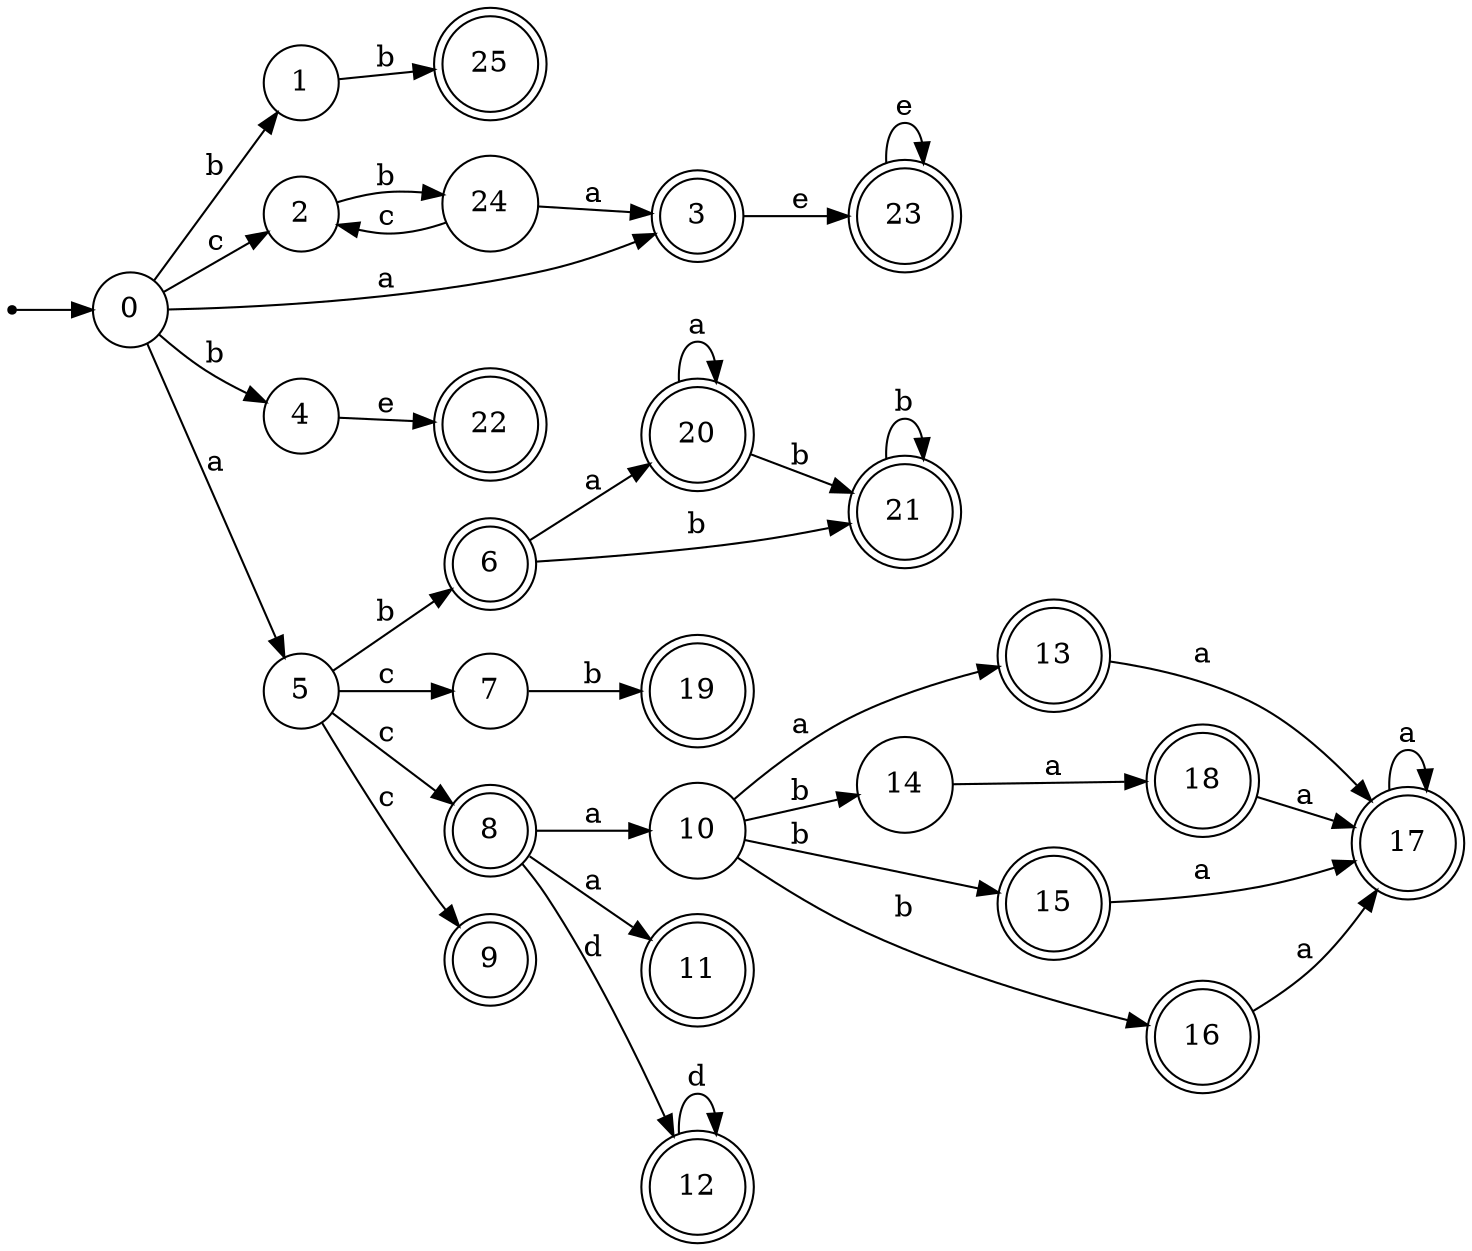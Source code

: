 digraph finite_state_machine {
rankdir=LR;
size="20,20";
node [shape = point]; "dummy0"
node [shape = circle]; "0";
"dummy0" -> "0";
node [shape = circle]; "1";
node [shape = circle]; "2";
node [shape = doublecircle]; "3";node [shape = circle]; "4";
node [shape = circle]; "5";
node [shape = doublecircle]; "6";node [shape = circle]; "7";
node [shape = doublecircle]; "8";node [shape = doublecircle]; "9";node [shape = circle]; "10";
node [shape = doublecircle]; "11";node [shape = doublecircle]; "12";node [shape = doublecircle]; "13";node [shape = circle]; "14";
node [shape = doublecircle]; "15";node [shape = doublecircle]; "16";node [shape = doublecircle]; "17";node [shape = doublecircle]; "18";node [shape = doublecircle]; "19";node [shape = doublecircle]; "20";node [shape = doublecircle]; "21";node [shape = doublecircle]; "22";node [shape = doublecircle]; "23";node [shape = circle]; "24";
node [shape = doublecircle]; "25";"0" -> "1" [label = "b"];
 "0" -> "4" [label = "b"];
 "0" -> "2" [label = "c"];
 "0" -> "3" [label = "a"];
 "0" -> "5" [label = "a"];
 "5" -> "6" [label = "b"];
 "5" -> "8" [label = "c"];
 "5" -> "9" [label = "c"];
 "5" -> "7" [label = "c"];
 "8" -> "10" [label = "a"];
 "8" -> "11" [label = "a"];
 "8" -> "12" [label = "d"];
 "12" -> "12" [label = "d"];
 "10" -> "13" [label = "a"];
 "10" -> "16" [label = "b"];
 "10" -> "14" [label = "b"];
 "10" -> "15" [label = "b"];
 "16" -> "17" [label = "a"];
 "17" -> "17" [label = "a"];
 "15" -> "17" [label = "a"];
 "14" -> "18" [label = "a"];
 "18" -> "17" [label = "a"];
 "13" -> "17" [label = "a"];
 "7" -> "19" [label = "b"];
 "6" -> "20" [label = "a"];
 "6" -> "21" [label = "b"];
 "21" -> "21" [label = "b"];
 "20" -> "20" [label = "a"];
 "20" -> "21" [label = "b"];
 "4" -> "22" [label = "e"];
 "3" -> "23" [label = "e"];
 "23" -> "23" [label = "e"];
 "2" -> "24" [label = "b"];
 "24" -> "2" [label = "c"];
 "24" -> "3" [label = "a"];
 "1" -> "25" [label = "b"];
 }
